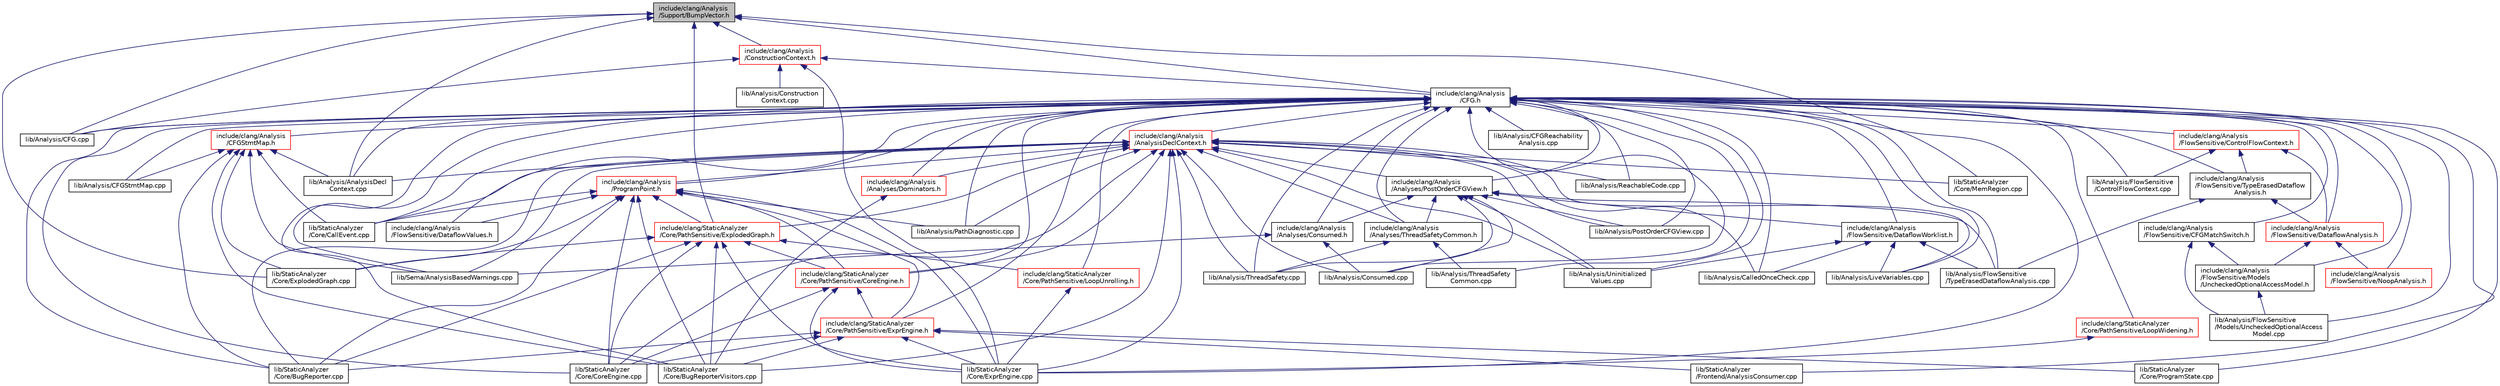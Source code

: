 digraph "include/clang/Analysis/Support/BumpVector.h"
{
 // LATEX_PDF_SIZE
  bgcolor="transparent";
  edge [fontname="Helvetica",fontsize="10",labelfontname="Helvetica",labelfontsize="10"];
  node [fontname="Helvetica",fontsize="10",shape=record];
  Node1 [label="include/clang/Analysis\l/Support/BumpVector.h",height=0.2,width=0.4,color="black", fillcolor="grey75", style="filled", fontcolor="black",tooltip=" "];
  Node1 -> Node2 [dir="back",color="midnightblue",fontsize="10",style="solid",fontname="Helvetica"];
  Node2 [label="include/clang/Analysis\l/CFG.h",height=0.2,width=0.4,color="black",URL="$CFG_8h.html",tooltip=" "];
  Node2 -> Node3 [dir="back",color="midnightblue",fontsize="10",style="solid",fontname="Helvetica"];
  Node3 [label="include/clang/Analysis\l/Analyses/Consumed.h",height=0.2,width=0.4,color="black",URL="$Consumed_8h.html",tooltip=" "];
  Node3 -> Node4 [dir="back",color="midnightblue",fontsize="10",style="solid",fontname="Helvetica"];
  Node4 [label="lib/Analysis/Consumed.cpp",height=0.2,width=0.4,color="black",URL="$Consumed_8cpp.html",tooltip=" "];
  Node3 -> Node5 [dir="back",color="midnightblue",fontsize="10",style="solid",fontname="Helvetica"];
  Node5 [label="lib/Sema/AnalysisBasedWarnings.cpp",height=0.2,width=0.4,color="black",URL="$AnalysisBasedWarnings_8cpp.html",tooltip=" "];
  Node2 -> Node6 [dir="back",color="midnightblue",fontsize="10",style="solid",fontname="Helvetica"];
  Node6 [label="include/clang/Analysis\l/Analyses/Dominators.h",height=0.2,width=0.4,color="red",URL="$Dominators_8h.html",tooltip=" "];
  Node6 -> Node9 [dir="back",color="midnightblue",fontsize="10",style="solid",fontname="Helvetica"];
  Node9 [label="lib/StaticAnalyzer\l/Core/BugReporterVisitors.cpp",height=0.2,width=0.4,color="black",URL="$BugReporterVisitors_8cpp.html",tooltip=" "];
  Node2 -> Node10 [dir="back",color="midnightblue",fontsize="10",style="solid",fontname="Helvetica"];
  Node10 [label="include/clang/Analysis\l/Analyses/PostOrderCFGView.h",height=0.2,width=0.4,color="black",URL="$PostOrderCFGView_8h.html",tooltip=" "];
  Node10 -> Node3 [dir="back",color="midnightblue",fontsize="10",style="solid",fontname="Helvetica"];
  Node10 -> Node11 [dir="back",color="midnightblue",fontsize="10",style="solid",fontname="Helvetica"];
  Node11 [label="include/clang/Analysis\l/Analyses/ThreadSafetyCommon.h",height=0.2,width=0.4,color="black",URL="$ThreadSafetyCommon_8h.html",tooltip=" "];
  Node11 -> Node12 [dir="back",color="midnightblue",fontsize="10",style="solid",fontname="Helvetica"];
  Node12 [label="lib/Analysis/ThreadSafety.cpp",height=0.2,width=0.4,color="black",URL="$ThreadSafety_8cpp.html",tooltip=" "];
  Node11 -> Node13 [dir="back",color="midnightblue",fontsize="10",style="solid",fontname="Helvetica"];
  Node13 [label="lib/Analysis/ThreadSafety\lCommon.cpp",height=0.2,width=0.4,color="black",URL="$ThreadSafetyCommon_8cpp.html",tooltip=" "];
  Node10 -> Node14 [dir="back",color="midnightblue",fontsize="10",style="solid",fontname="Helvetica"];
  Node14 [label="include/clang/Analysis\l/FlowSensitive/DataflowWorklist.h",height=0.2,width=0.4,color="black",URL="$DataflowWorklist_8h.html",tooltip=" "];
  Node14 -> Node15 [dir="back",color="midnightblue",fontsize="10",style="solid",fontname="Helvetica"];
  Node15 [label="lib/Analysis/CalledOnceCheck.cpp",height=0.2,width=0.4,color="black",URL="$CalledOnceCheck_8cpp.html",tooltip=" "];
  Node14 -> Node16 [dir="back",color="midnightblue",fontsize="10",style="solid",fontname="Helvetica"];
  Node16 [label="lib/Analysis/FlowSensitive\l/TypeErasedDataflowAnalysis.cpp",height=0.2,width=0.4,color="black",URL="$TypeErasedDataflowAnalysis_8cpp.html",tooltip=" "];
  Node14 -> Node17 [dir="back",color="midnightblue",fontsize="10",style="solid",fontname="Helvetica"];
  Node17 [label="lib/Analysis/LiveVariables.cpp",height=0.2,width=0.4,color="black",URL="$LiveVariables_8cpp.html",tooltip=" "];
  Node14 -> Node18 [dir="back",color="midnightblue",fontsize="10",style="solid",fontname="Helvetica"];
  Node18 [label="lib/Analysis/Uninitialized\lValues.cpp",height=0.2,width=0.4,color="black",URL="$UninitializedValues_8cpp.html",tooltip=" "];
  Node10 -> Node4 [dir="back",color="midnightblue",fontsize="10",style="solid",fontname="Helvetica"];
  Node10 -> Node16 [dir="back",color="midnightblue",fontsize="10",style="solid",fontname="Helvetica"];
  Node10 -> Node19 [dir="back",color="midnightblue",fontsize="10",style="solid",fontname="Helvetica"];
  Node19 [label="lib/Analysis/PostOrderCFGView.cpp",height=0.2,width=0.4,color="black",URL="$PostOrderCFGView_8cpp.html",tooltip=" "];
  Node10 -> Node12 [dir="back",color="midnightblue",fontsize="10",style="solid",fontname="Helvetica"];
  Node10 -> Node18 [dir="back",color="midnightblue",fontsize="10",style="solid",fontname="Helvetica"];
  Node2 -> Node11 [dir="back",color="midnightblue",fontsize="10",style="solid",fontname="Helvetica"];
  Node2 -> Node20 [dir="back",color="midnightblue",fontsize="10",style="solid",fontname="Helvetica"];
  Node20 [label="include/clang/Analysis\l/AnalysisDeclContext.h",height=0.2,width=0.4,color="red",URL="$AnalysisDeclContext_8h.html",tooltip=" "];
  Node20 -> Node6 [dir="back",color="midnightblue",fontsize="10",style="solid",fontname="Helvetica"];
  Node20 -> Node10 [dir="back",color="midnightblue",fontsize="10",style="solid",fontname="Helvetica"];
  Node20 -> Node11 [dir="back",color="midnightblue",fontsize="10",style="solid",fontname="Helvetica"];
  Node20 -> Node244 [dir="back",color="midnightblue",fontsize="10",style="solid",fontname="Helvetica"];
  Node244 [label="include/clang/Analysis\l/ProgramPoint.h",height=0.2,width=0.4,color="red",URL="$ProgramPoint_8h.html",tooltip=" "];
  Node244 -> Node245 [dir="back",color="midnightblue",fontsize="10",style="solid",fontname="Helvetica"];
  Node245 [label="include/clang/Analysis\l/FlowSensitive/DataflowValues.h",height=0.2,width=0.4,color="black",URL="$DataflowValues_8h.html",tooltip=" "];
  Node244 -> Node228 [dir="back",color="midnightblue",fontsize="10",style="solid",fontname="Helvetica"];
  Node228 [label="include/clang/StaticAnalyzer\l/Core/PathSensitive/CoreEngine.h",height=0.2,width=0.4,color="red",URL="$CoreEngine_8h.html",tooltip=" "];
  Node228 -> Node71 [dir="back",color="midnightblue",fontsize="10",style="solid",fontname="Helvetica"];
  Node71 [label="include/clang/StaticAnalyzer\l/Core/PathSensitive/ExprEngine.h",height=0.2,width=0.4,color="red",URL="$ExprEngine_8h.html",tooltip=" "];
  Node71 -> Node202 [dir="back",color="midnightblue",fontsize="10",style="solid",fontname="Helvetica"];
  Node202 [label="lib/StaticAnalyzer\l/Core/BugReporter.cpp",height=0.2,width=0.4,color="black",URL="$BugReporter_8cpp.html",tooltip=" "];
  Node71 -> Node9 [dir="back",color="midnightblue",fontsize="10",style="solid",fontname="Helvetica"];
  Node71 -> Node203 [dir="back",color="midnightblue",fontsize="10",style="solid",fontname="Helvetica"];
  Node203 [label="lib/StaticAnalyzer\l/Core/CoreEngine.cpp",height=0.2,width=0.4,color="black",URL="$CoreEngine_8cpp.html",tooltip=" "];
  Node71 -> Node149 [dir="back",color="midnightblue",fontsize="10",style="solid",fontname="Helvetica"];
  Node149 [label="lib/StaticAnalyzer\l/Core/ExprEngine.cpp",height=0.2,width=0.4,color="black",URL="$ExprEngine_8cpp.html",tooltip=" "];
  Node71 -> Node153 [dir="back",color="midnightblue",fontsize="10",style="solid",fontname="Helvetica"];
  Node153 [label="lib/StaticAnalyzer\l/Core/ProgramState.cpp",height=0.2,width=0.4,color="black",URL="$ProgramState_8cpp.html",tooltip=" "];
  Node71 -> Node26 [dir="back",color="midnightblue",fontsize="10",style="solid",fontname="Helvetica"];
  Node26 [label="lib/StaticAnalyzer\l/Frontend/AnalysisConsumer.cpp",height=0.2,width=0.4,color="black",URL="$AnalysisConsumer_8cpp.html",tooltip=" "];
  Node228 -> Node203 [dir="back",color="midnightblue",fontsize="10",style="solid",fontname="Helvetica"];
  Node228 -> Node149 [dir="back",color="midnightblue",fontsize="10",style="solid",fontname="Helvetica"];
  Node244 -> Node255 [dir="back",color="midnightblue",fontsize="10",style="solid",fontname="Helvetica"];
  Node255 [label="include/clang/StaticAnalyzer\l/Core/PathSensitive/ExplodedGraph.h",height=0.2,width=0.4,color="red",URL="$ExplodedGraph_8h.html",tooltip=" "];
  Node255 -> Node228 [dir="back",color="midnightblue",fontsize="10",style="solid",fontname="Helvetica"];
  Node255 -> Node256 [dir="back",color="midnightblue",fontsize="10",style="solid",fontname="Helvetica"];
  Node256 [label="include/clang/StaticAnalyzer\l/Core/PathSensitive/LoopUnrolling.h",height=0.2,width=0.4,color="red",URL="$LoopUnrolling_8h.html",tooltip=" "];
  Node256 -> Node149 [dir="back",color="midnightblue",fontsize="10",style="solid",fontname="Helvetica"];
  Node255 -> Node202 [dir="back",color="midnightblue",fontsize="10",style="solid",fontname="Helvetica"];
  Node255 -> Node9 [dir="back",color="midnightblue",fontsize="10",style="solid",fontname="Helvetica"];
  Node255 -> Node203 [dir="back",color="midnightblue",fontsize="10",style="solid",fontname="Helvetica"];
  Node255 -> Node148 [dir="back",color="midnightblue",fontsize="10",style="solid",fontname="Helvetica"];
  Node148 [label="lib/StaticAnalyzer\l/Core/ExplodedGraph.cpp",height=0.2,width=0.4,color="black",URL="$ExplodedGraph_8cpp.html",tooltip=" "];
  Node255 -> Node149 [dir="back",color="midnightblue",fontsize="10",style="solid",fontname="Helvetica"];
  Node244 -> Node71 [dir="back",color="midnightblue",fontsize="10",style="solid",fontname="Helvetica"];
  Node244 -> Node243 [dir="back",color="midnightblue",fontsize="10",style="solid",fontname="Helvetica"];
  Node243 [label="lib/Analysis/PathDiagnostic.cpp",height=0.2,width=0.4,color="black",URL="$PathDiagnostic_8cpp.html",tooltip=" "];
  Node244 -> Node202 [dir="back",color="midnightblue",fontsize="10",style="solid",fontname="Helvetica"];
  Node244 -> Node9 [dir="back",color="midnightblue",fontsize="10",style="solid",fontname="Helvetica"];
  Node244 -> Node103 [dir="back",color="midnightblue",fontsize="10",style="solid",fontname="Helvetica"];
  Node103 [label="lib/StaticAnalyzer\l/Core/CallEvent.cpp",height=0.2,width=0.4,color="black",URL="$CallEvent_8cpp.html",tooltip=" "];
  Node244 -> Node203 [dir="back",color="midnightblue",fontsize="10",style="solid",fontname="Helvetica"];
  Node244 -> Node148 [dir="back",color="midnightblue",fontsize="10",style="solid",fontname="Helvetica"];
  Node244 -> Node149 [dir="back",color="midnightblue",fontsize="10",style="solid",fontname="Helvetica"];
  Node20 -> Node228 [dir="back",color="midnightblue",fontsize="10",style="solid",fontname="Helvetica"];
  Node20 -> Node255 [dir="back",color="midnightblue",fontsize="10",style="solid",fontname="Helvetica"];
  Node20 -> Node289 [dir="back",color="midnightblue",fontsize="10",style="solid",fontname="Helvetica"];
  Node289 [label="lib/Analysis/AnalysisDecl\lContext.cpp",height=0.2,width=0.4,color="black",URL="$AnalysisDeclContext_8cpp.html",tooltip=" "];
  Node20 -> Node15 [dir="back",color="midnightblue",fontsize="10",style="solid",fontname="Helvetica"];
  Node20 -> Node4 [dir="back",color="midnightblue",fontsize="10",style="solid",fontname="Helvetica"];
  Node20 -> Node17 [dir="back",color="midnightblue",fontsize="10",style="solid",fontname="Helvetica"];
  Node20 -> Node243 [dir="back",color="midnightblue",fontsize="10",style="solid",fontname="Helvetica"];
  Node20 -> Node19 [dir="back",color="midnightblue",fontsize="10",style="solid",fontname="Helvetica"];
  Node20 -> Node290 [dir="back",color="midnightblue",fontsize="10",style="solid",fontname="Helvetica"];
  Node290 [label="lib/Analysis/ReachableCode.cpp",height=0.2,width=0.4,color="black",URL="$ReachableCode_8cpp.html",tooltip=" "];
  Node20 -> Node12 [dir="back",color="midnightblue",fontsize="10",style="solid",fontname="Helvetica"];
  Node20 -> Node18 [dir="back",color="midnightblue",fontsize="10",style="solid",fontname="Helvetica"];
  Node20 -> Node5 [dir="back",color="midnightblue",fontsize="10",style="solid",fontname="Helvetica"];
  Node20 -> Node202 [dir="back",color="midnightblue",fontsize="10",style="solid",fontname="Helvetica"];
  Node20 -> Node9 [dir="back",color="midnightblue",fontsize="10",style="solid",fontname="Helvetica"];
  Node20 -> Node103 [dir="back",color="midnightblue",fontsize="10",style="solid",fontname="Helvetica"];
  Node20 -> Node203 [dir="back",color="midnightblue",fontsize="10",style="solid",fontname="Helvetica"];
  Node20 -> Node149 [dir="back",color="midnightblue",fontsize="10",style="solid",fontname="Helvetica"];
  Node20 -> Node224 [dir="back",color="midnightblue",fontsize="10",style="solid",fontname="Helvetica"];
  Node224 [label="lib/StaticAnalyzer\l/Core/MemRegion.cpp",height=0.2,width=0.4,color="black",URL="$MemRegion_8cpp.html",tooltip=" "];
  Node2 -> Node292 [dir="back",color="midnightblue",fontsize="10",style="solid",fontname="Helvetica"];
  Node292 [label="include/clang/Analysis\l/CFGStmtMap.h",height=0.2,width=0.4,color="red",URL="$CFGStmtMap_8h.html",tooltip=" "];
  Node292 -> Node289 [dir="back",color="midnightblue",fontsize="10",style="solid",fontname="Helvetica"];
  Node292 -> Node293 [dir="back",color="midnightblue",fontsize="10",style="solid",fontname="Helvetica"];
  Node293 [label="lib/Analysis/CFGStmtMap.cpp",height=0.2,width=0.4,color="black",URL="$CFGStmtMap_8cpp.html",tooltip=" "];
  Node292 -> Node5 [dir="back",color="midnightblue",fontsize="10",style="solid",fontname="Helvetica"];
  Node292 -> Node202 [dir="back",color="midnightblue",fontsize="10",style="solid",fontname="Helvetica"];
  Node292 -> Node9 [dir="back",color="midnightblue",fontsize="10",style="solid",fontname="Helvetica"];
  Node292 -> Node103 [dir="back",color="midnightblue",fontsize="10",style="solid",fontname="Helvetica"];
  Node292 -> Node148 [dir="back",color="midnightblue",fontsize="10",style="solid",fontname="Helvetica"];
  Node2 -> Node294 [dir="back",color="midnightblue",fontsize="10",style="solid",fontname="Helvetica"];
  Node294 [label="include/clang/Analysis\l/FlowSensitive/CFGMatchSwitch.h",height=0.2,width=0.4,color="black",URL="$CFGMatchSwitch_8h.html",tooltip=" "];
  Node294 -> Node295 [dir="back",color="midnightblue",fontsize="10",style="solid",fontname="Helvetica"];
  Node295 [label="include/clang/Analysis\l/FlowSensitive/Models\l/UncheckedOptionalAccessModel.h",height=0.2,width=0.4,color="black",URL="$UncheckedOptionalAccessModel_8h.html",tooltip=" "];
  Node295 -> Node296 [dir="back",color="midnightblue",fontsize="10",style="solid",fontname="Helvetica"];
  Node296 [label="lib/Analysis/FlowSensitive\l/Models/UncheckedOptionalAccess\lModel.cpp",height=0.2,width=0.4,color="black",URL="$UncheckedOptionalAccessModel_8cpp.html",tooltip=" "];
  Node294 -> Node296 [dir="back",color="midnightblue",fontsize="10",style="solid",fontname="Helvetica"];
  Node2 -> Node297 [dir="back",color="midnightblue",fontsize="10",style="solid",fontname="Helvetica"];
  Node297 [label="include/clang/Analysis\l/FlowSensitive/ControlFlowContext.h",height=0.2,width=0.4,color="red",URL="$ControlFlowContext_8h.html",tooltip=" "];
  Node297 -> Node298 [dir="back",color="midnightblue",fontsize="10",style="solid",fontname="Helvetica"];
  Node298 [label="include/clang/Analysis\l/FlowSensitive/DataflowAnalysis.h",height=0.2,width=0.4,color="red",URL="$DataflowAnalysis_8h.html",tooltip=" "];
  Node298 -> Node295 [dir="back",color="midnightblue",fontsize="10",style="solid",fontname="Helvetica"];
  Node298 -> Node302 [dir="back",color="midnightblue",fontsize="10",style="solid",fontname="Helvetica"];
  Node302 [label="include/clang/Analysis\l/FlowSensitive/NoopAnalysis.h",height=0.2,width=0.4,color="red",URL="$NoopAnalysis_8h.html",tooltip=" "];
  Node297 -> Node308 [dir="back",color="midnightblue",fontsize="10",style="solid",fontname="Helvetica"];
  Node308 [label="include/clang/Analysis\l/FlowSensitive/TypeErasedDataflow\lAnalysis.h",height=0.2,width=0.4,color="black",URL="$TypeErasedDataflowAnalysis_8h.html",tooltip=" "];
  Node308 -> Node298 [dir="back",color="midnightblue",fontsize="10",style="solid",fontname="Helvetica"];
  Node308 -> Node16 [dir="back",color="midnightblue",fontsize="10",style="solid",fontname="Helvetica"];
  Node297 -> Node311 [dir="back",color="midnightblue",fontsize="10",style="solid",fontname="Helvetica"];
  Node311 [label="lib/Analysis/FlowSensitive\l/ControlFlowContext.cpp",height=0.2,width=0.4,color="black",URL="$ControlFlowContext_8cpp.html",tooltip=" "];
  Node2 -> Node298 [dir="back",color="midnightblue",fontsize="10",style="solid",fontname="Helvetica"];
  Node2 -> Node245 [dir="back",color="midnightblue",fontsize="10",style="solid",fontname="Helvetica"];
  Node2 -> Node14 [dir="back",color="midnightblue",fontsize="10",style="solid",fontname="Helvetica"];
  Node2 -> Node295 [dir="back",color="midnightblue",fontsize="10",style="solid",fontname="Helvetica"];
  Node2 -> Node302 [dir="back",color="midnightblue",fontsize="10",style="solid",fontname="Helvetica"];
  Node2 -> Node308 [dir="back",color="midnightblue",fontsize="10",style="solid",fontname="Helvetica"];
  Node2 -> Node244 [dir="back",color="midnightblue",fontsize="10",style="solid",fontname="Helvetica"];
  Node2 -> Node228 [dir="back",color="midnightblue",fontsize="10",style="solid",fontname="Helvetica"];
  Node2 -> Node71 [dir="back",color="midnightblue",fontsize="10",style="solid",fontname="Helvetica"];
  Node2 -> Node256 [dir="back",color="midnightblue",fontsize="10",style="solid",fontname="Helvetica"];
  Node2 -> Node269 [dir="back",color="midnightblue",fontsize="10",style="solid",fontname="Helvetica"];
  Node269 [label="include/clang/StaticAnalyzer\l/Core/PathSensitive/LoopWidening.h",height=0.2,width=0.4,color="red",URL="$LoopWidening_8h.html",tooltip=" "];
  Node269 -> Node149 [dir="back",color="midnightblue",fontsize="10",style="solid",fontname="Helvetica"];
  Node2 -> Node289 [dir="back",color="midnightblue",fontsize="10",style="solid",fontname="Helvetica"];
  Node2 -> Node15 [dir="back",color="midnightblue",fontsize="10",style="solid",fontname="Helvetica"];
  Node2 -> Node312 [dir="back",color="midnightblue",fontsize="10",style="solid",fontname="Helvetica"];
  Node312 [label="lib/Analysis/CFG.cpp",height=0.2,width=0.4,color="black",URL="$CFG_8cpp.html",tooltip=" "];
  Node2 -> Node313 [dir="back",color="midnightblue",fontsize="10",style="solid",fontname="Helvetica"];
  Node313 [label="lib/Analysis/CFGReachability\lAnalysis.cpp",height=0.2,width=0.4,color="black",URL="$CFGReachabilityAnalysis_8cpp.html",tooltip=" "];
  Node2 -> Node293 [dir="back",color="midnightblue",fontsize="10",style="solid",fontname="Helvetica"];
  Node2 -> Node4 [dir="back",color="midnightblue",fontsize="10",style="solid",fontname="Helvetica"];
  Node2 -> Node311 [dir="back",color="midnightblue",fontsize="10",style="solid",fontname="Helvetica"];
  Node2 -> Node296 [dir="back",color="midnightblue",fontsize="10",style="solid",fontname="Helvetica"];
  Node2 -> Node16 [dir="back",color="midnightblue",fontsize="10",style="solid",fontname="Helvetica"];
  Node2 -> Node17 [dir="back",color="midnightblue",fontsize="10",style="solid",fontname="Helvetica"];
  Node2 -> Node243 [dir="back",color="midnightblue",fontsize="10",style="solid",fontname="Helvetica"];
  Node2 -> Node19 [dir="back",color="midnightblue",fontsize="10",style="solid",fontname="Helvetica"];
  Node2 -> Node290 [dir="back",color="midnightblue",fontsize="10",style="solid",fontname="Helvetica"];
  Node2 -> Node12 [dir="back",color="midnightblue",fontsize="10",style="solid",fontname="Helvetica"];
  Node2 -> Node13 [dir="back",color="midnightblue",fontsize="10",style="solid",fontname="Helvetica"];
  Node2 -> Node18 [dir="back",color="midnightblue",fontsize="10",style="solid",fontname="Helvetica"];
  Node2 -> Node5 [dir="back",color="midnightblue",fontsize="10",style="solid",fontname="Helvetica"];
  Node2 -> Node202 [dir="back",color="midnightblue",fontsize="10",style="solid",fontname="Helvetica"];
  Node2 -> Node9 [dir="back",color="midnightblue",fontsize="10",style="solid",fontname="Helvetica"];
  Node2 -> Node103 [dir="back",color="midnightblue",fontsize="10",style="solid",fontname="Helvetica"];
  Node2 -> Node203 [dir="back",color="midnightblue",fontsize="10",style="solid",fontname="Helvetica"];
  Node2 -> Node149 [dir="back",color="midnightblue",fontsize="10",style="solid",fontname="Helvetica"];
  Node2 -> Node153 [dir="back",color="midnightblue",fontsize="10",style="solid",fontname="Helvetica"];
  Node2 -> Node26 [dir="back",color="midnightblue",fontsize="10",style="solid",fontname="Helvetica"];
  Node1 -> Node314 [dir="back",color="midnightblue",fontsize="10",style="solid",fontname="Helvetica"];
  Node314 [label="include/clang/Analysis\l/ConstructionContext.h",height=0.2,width=0.4,color="red",URL="$ConstructionContext_8h.html",tooltip=" "];
  Node314 -> Node2 [dir="back",color="midnightblue",fontsize="10",style="solid",fontname="Helvetica"];
  Node314 -> Node312 [dir="back",color="midnightblue",fontsize="10",style="solid",fontname="Helvetica"];
  Node314 -> Node315 [dir="back",color="midnightblue",fontsize="10",style="solid",fontname="Helvetica"];
  Node315 [label="lib/Analysis/Construction\lContext.cpp",height=0.2,width=0.4,color="black",URL="$ConstructionContext_8cpp.html",tooltip=" "];
  Node314 -> Node149 [dir="back",color="midnightblue",fontsize="10",style="solid",fontname="Helvetica"];
  Node1 -> Node255 [dir="back",color="midnightblue",fontsize="10",style="solid",fontname="Helvetica"];
  Node1 -> Node289 [dir="back",color="midnightblue",fontsize="10",style="solid",fontname="Helvetica"];
  Node1 -> Node312 [dir="back",color="midnightblue",fontsize="10",style="solid",fontname="Helvetica"];
  Node1 -> Node148 [dir="back",color="midnightblue",fontsize="10",style="solid",fontname="Helvetica"];
  Node1 -> Node224 [dir="back",color="midnightblue",fontsize="10",style="solid",fontname="Helvetica"];
}
